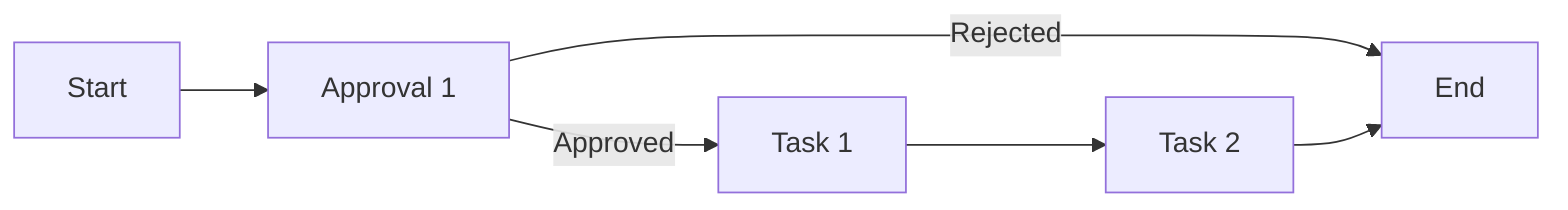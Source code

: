 graph LR
  S0[Start]
  A1[Approval 1]
  T1[Task 1]
  T2[Task 2]
  E0[End]
  
  S0-->A1
  A1--Rejected-->E0
  A1--Approved-->T1
  T1-->T2
  T2-->E0